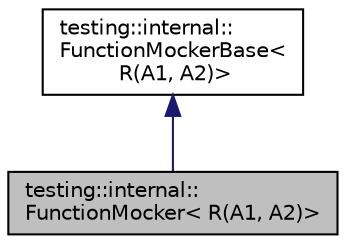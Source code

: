 digraph "testing::internal::FunctionMocker&lt; R(A1, A2)&gt;"
{
  edge [fontname="Helvetica",fontsize="10",labelfontname="Helvetica",labelfontsize="10"];
  node [fontname="Helvetica",fontsize="10",shape=record];
  Node2 [label="testing::internal::\lFunctionMocker\< R(A1, A2)\>",height=0.2,width=0.4,color="black", fillcolor="grey75", style="filled", fontcolor="black"];
  Node3 -> Node2 [dir="back",color="midnightblue",fontsize="10",style="solid",fontname="Helvetica"];
  Node3 [label="testing::internal::\lFunctionMockerBase\<\l R(A1, A2)\>",height=0.2,width=0.4,color="black", fillcolor="white", style="filled",URL="$classtesting_1_1internal_1_1_function_mocker_base.html"];
}
